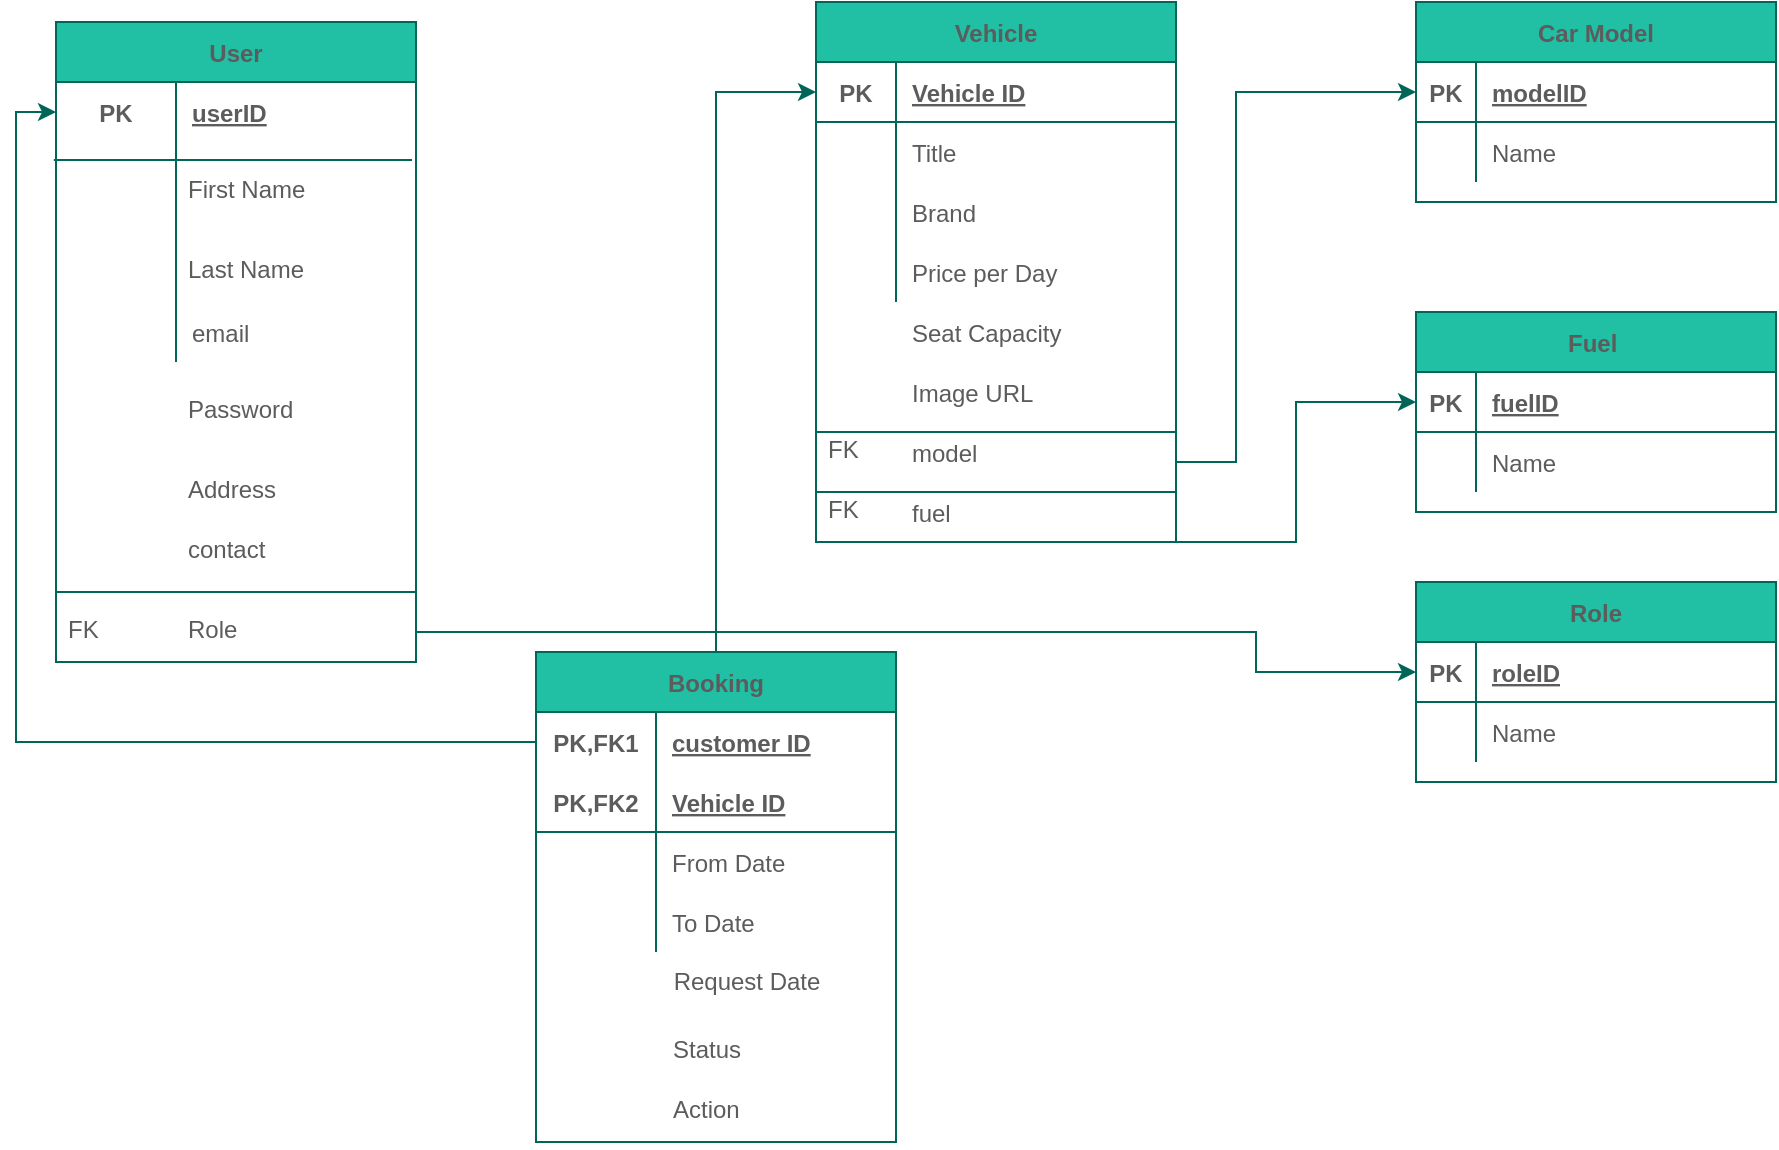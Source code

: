 <mxfile version="15.0.4" type="github" pages="2">
  <diagram name="Page-1" id="a7904f86-f2b4-8e86-fa97-74104820619b">
    <mxGraphModel dx="1157" dy="589" grid="0" gridSize="10" guides="1" tooltips="1" connect="1" arrows="1" fold="1" page="1" pageScale="1" pageWidth="1100" pageHeight="850" math="0" shadow="0">
      <root>
        <mxCell id="0" />
        <mxCell id="1" parent="0" />
        <mxCell id="gxLRlEJXZUWJewwi8tyI-14" value="User" style="shape=table;startSize=30;container=1;collapsible=1;childLayout=tableLayout;fixedRows=1;rowLines=0;fontStyle=1;align=center;resizeLast=1;fillColor=#21C0A5;strokeColor=#006658;fontColor=#5C5C5C;" parent="1" vertex="1">
          <mxGeometry x="120" y="90" width="180" height="320" as="geometry" />
        </mxCell>
        <mxCell id="gxLRlEJXZUWJewwi8tyI-15" value="" style="shape=partialRectangle;collapsible=0;dropTarget=0;pointerEvents=0;fillColor=none;top=0;left=0;bottom=0;right=0;points=[[0,0.5],[1,0.5]];portConstraint=eastwest;strokeColor=#006658;fontColor=#5C5C5C;" parent="gxLRlEJXZUWJewwi8tyI-14" vertex="1">
          <mxGeometry y="30" width="180" height="30" as="geometry" />
        </mxCell>
        <mxCell id="gxLRlEJXZUWJewwi8tyI-16" value="PK" style="shape=partialRectangle;connectable=0;fillColor=none;top=0;left=0;bottom=0;right=0;fontStyle=1;overflow=hidden;strokeColor=#006658;fontColor=#5C5C5C;" parent="gxLRlEJXZUWJewwi8tyI-15" vertex="1">
          <mxGeometry width="60" height="30" as="geometry" />
        </mxCell>
        <mxCell id="gxLRlEJXZUWJewwi8tyI-17" value="userID" style="shape=partialRectangle;connectable=0;fillColor=none;top=0;left=0;bottom=0;right=0;align=left;spacingLeft=6;fontStyle=5;overflow=hidden;strokeColor=#006658;fontColor=#5C5C5C;" parent="gxLRlEJXZUWJewwi8tyI-15" vertex="1">
          <mxGeometry x="60" width="120" height="30" as="geometry" />
        </mxCell>
        <mxCell id="gxLRlEJXZUWJewwi8tyI-21" value="" style="shape=partialRectangle;collapsible=0;dropTarget=0;pointerEvents=0;fillColor=none;top=0;left=0;bottom=0;right=0;points=[[0,0.5],[1,0.5]];portConstraint=eastwest;strokeColor=#006658;fontColor=#5C5C5C;" parent="gxLRlEJXZUWJewwi8tyI-14" vertex="1">
          <mxGeometry y="60" width="180" height="80" as="geometry" />
        </mxCell>
        <mxCell id="gxLRlEJXZUWJewwi8tyI-22" value="" style="shape=partialRectangle;connectable=0;fillColor=none;top=0;left=0;bottom=0;right=0;editable=1;overflow=hidden;strokeColor=#006658;fontColor=#5C5C5C;" parent="gxLRlEJXZUWJewwi8tyI-21" vertex="1">
          <mxGeometry width="60" height="80" as="geometry" />
        </mxCell>
        <mxCell id="gxLRlEJXZUWJewwi8tyI-23" value="" style="shape=partialRectangle;connectable=0;fillColor=none;top=0;left=0;bottom=0;right=0;align=left;spacingLeft=6;overflow=hidden;strokeColor=#006658;fontColor=#5C5C5C;" parent="gxLRlEJXZUWJewwi8tyI-21" vertex="1">
          <mxGeometry x="60" width="120" height="80" as="geometry" />
        </mxCell>
        <mxCell id="gxLRlEJXZUWJewwi8tyI-24" value="" style="shape=partialRectangle;collapsible=0;dropTarget=0;pointerEvents=0;fillColor=none;top=0;left=0;bottom=0;right=0;points=[[0,0.5],[1,0.5]];portConstraint=eastwest;strokeColor=#006658;fontColor=#5C5C5C;" parent="gxLRlEJXZUWJewwi8tyI-14" vertex="1">
          <mxGeometry y="140" width="180" height="30" as="geometry" />
        </mxCell>
        <mxCell id="gxLRlEJXZUWJewwi8tyI-25" value="" style="shape=partialRectangle;connectable=0;fillColor=none;top=0;left=0;bottom=0;right=0;editable=1;overflow=hidden;strokeColor=#006658;fontColor=#5C5C5C;" parent="gxLRlEJXZUWJewwi8tyI-24" vertex="1">
          <mxGeometry width="60" height="30" as="geometry" />
        </mxCell>
        <mxCell id="gxLRlEJXZUWJewwi8tyI-26" value="email" style="shape=partialRectangle;connectable=0;fillColor=none;top=0;left=0;bottom=0;right=0;align=left;spacingLeft=6;overflow=hidden;strokeColor=#006658;fontColor=#5C5C5C;" parent="gxLRlEJXZUWJewwi8tyI-24" vertex="1">
          <mxGeometry x="60" width="120" height="30" as="geometry" />
        </mxCell>
        <mxCell id="fMlrvKk2SeALe7Dz4Azv-8" value="" style="endArrow=none;html=1;exitX=-0.006;exitY=0.113;exitDx=0;exitDy=0;exitPerimeter=0;strokeColor=#006658;fontColor=#5C5C5C;" edge="1" parent="gxLRlEJXZUWJewwi8tyI-14" source="gxLRlEJXZUWJewwi8tyI-21">
          <mxGeometry width="50" height="50" relative="1" as="geometry">
            <mxPoint x="270" y="85" as="sourcePoint" />
            <mxPoint x="178" y="69" as="targetPoint" />
            <Array as="points">
              <mxPoint x="70" y="69" />
            </Array>
          </mxGeometry>
        </mxCell>
        <mxCell id="gxLRlEJXZUWJewwi8tyI-31" value="First Name" style="text;strokeColor=none;fillColor=none;spacingLeft=4;spacingRight=4;overflow=hidden;rotatable=0;points=[[0,0.5],[1,0.5]];portConstraint=eastwest;fontSize=12;align=left;fontColor=#5C5C5C;" parent="1" vertex="1">
          <mxGeometry x="180" y="160" width="120" height="30" as="geometry" />
        </mxCell>
        <mxCell id="gxLRlEJXZUWJewwi8tyI-33" value="Password" style="text;strokeColor=none;fillColor=none;spacingLeft=4;spacingRight=4;overflow=hidden;rotatable=0;points=[[0,0.5],[1,0.5]];portConstraint=eastwest;fontSize=12;align=left;fontColor=#5C5C5C;" parent="1" vertex="1">
          <mxGeometry x="180" y="270" width="110" height="30" as="geometry" />
        </mxCell>
        <mxCell id="fMlrvKk2SeALe7Dz4Azv-33" style="edgeStyle=orthogonalEdgeStyle;rounded=0;orthogonalLoop=1;jettySize=auto;html=1;exitX=1;exitY=1;exitDx=0;exitDy=0;entryX=0;entryY=0.5;entryDx=0;entryDy=0;strokeColor=#006658;fontColor=#5C5C5C;" edge="1" parent="1" source="gxLRlEJXZUWJewwi8tyI-34" target="fMlrvKk2SeALe7Dz4Azv-23">
          <mxGeometry relative="1" as="geometry">
            <Array as="points">
              <mxPoint x="740" y="350" />
              <mxPoint x="740" y="280" />
            </Array>
          </mxGeometry>
        </mxCell>
        <mxCell id="fMlrvKk2SeALe7Dz4Azv-34" style="edgeStyle=orthogonalEdgeStyle;rounded=0;orthogonalLoop=1;jettySize=auto;html=1;entryX=0;entryY=0.5;entryDx=0;entryDy=0;strokeColor=#006658;fontColor=#5C5C5C;" edge="1" parent="1" target="fMlrvKk2SeALe7Dz4Azv-10">
          <mxGeometry relative="1" as="geometry">
            <mxPoint x="680" y="310" as="sourcePoint" />
            <Array as="points">
              <mxPoint x="710" y="310" />
              <mxPoint x="710" y="125" />
            </Array>
          </mxGeometry>
        </mxCell>
        <mxCell id="gxLRlEJXZUWJewwi8tyI-34" value="Vehicle" style="shape=table;startSize=30;container=1;collapsible=1;childLayout=tableLayout;fixedRows=1;rowLines=0;fontStyle=1;align=center;resizeLast=1;fontColor=#5C5C5C;fillColor=#21C0A5;strokeColor=#006658;" parent="1" vertex="1">
          <mxGeometry x="500" y="80" width="180" height="270" as="geometry" />
        </mxCell>
        <mxCell id="gxLRlEJXZUWJewwi8tyI-35" value="" style="shape=partialRectangle;collapsible=0;dropTarget=0;pointerEvents=0;fillColor=none;top=0;left=0;bottom=1;right=0;points=[[0,0.5],[1,0.5]];portConstraint=eastwest;strokeColor=#006658;fontColor=#5C5C5C;" parent="gxLRlEJXZUWJewwi8tyI-34" vertex="1">
          <mxGeometry y="30" width="180" height="30" as="geometry" />
        </mxCell>
        <mxCell id="gxLRlEJXZUWJewwi8tyI-36" value="PK" style="shape=partialRectangle;connectable=0;fillColor=none;top=0;left=0;bottom=0;right=0;fontStyle=1;overflow=hidden;strokeColor=#006658;fontColor=#5C5C5C;" parent="gxLRlEJXZUWJewwi8tyI-35" vertex="1">
          <mxGeometry width="40" height="30" as="geometry" />
        </mxCell>
        <mxCell id="gxLRlEJXZUWJewwi8tyI-37" value="Vehicle ID" style="shape=partialRectangle;connectable=0;fillColor=none;top=0;left=0;bottom=0;right=0;align=left;spacingLeft=6;fontStyle=5;overflow=hidden;strokeColor=#006658;fontColor=#5C5C5C;" parent="gxLRlEJXZUWJewwi8tyI-35" vertex="1">
          <mxGeometry x="40" width="140" height="30" as="geometry" />
        </mxCell>
        <mxCell id="gxLRlEJXZUWJewwi8tyI-38" value="" style="shape=partialRectangle;collapsible=0;dropTarget=0;pointerEvents=0;fillColor=none;top=0;left=0;bottom=0;right=0;points=[[0,0.5],[1,0.5]];portConstraint=eastwest;strokeColor=#006658;fontColor=#5C5C5C;" parent="gxLRlEJXZUWJewwi8tyI-34" vertex="1">
          <mxGeometry y="60" width="180" height="30" as="geometry" />
        </mxCell>
        <mxCell id="gxLRlEJXZUWJewwi8tyI-39" value="" style="shape=partialRectangle;connectable=0;fillColor=none;top=0;left=0;bottom=0;right=0;editable=1;overflow=hidden;strokeColor=#006658;fontColor=#5C5C5C;" parent="gxLRlEJXZUWJewwi8tyI-38" vertex="1">
          <mxGeometry width="40" height="30" as="geometry" />
        </mxCell>
        <mxCell id="gxLRlEJXZUWJewwi8tyI-40" value="Title" style="shape=partialRectangle;connectable=0;fillColor=none;top=0;left=0;bottom=0;right=0;align=left;spacingLeft=6;overflow=hidden;strokeColor=#006658;fontColor=#5C5C5C;" parent="gxLRlEJXZUWJewwi8tyI-38" vertex="1">
          <mxGeometry x="40" width="140" height="30" as="geometry" />
        </mxCell>
        <mxCell id="gxLRlEJXZUWJewwi8tyI-41" value="" style="shape=partialRectangle;collapsible=0;dropTarget=0;pointerEvents=0;fillColor=none;top=0;left=0;bottom=0;right=0;points=[[0,0.5],[1,0.5]];portConstraint=eastwest;strokeColor=#006658;fontColor=#5C5C5C;" parent="gxLRlEJXZUWJewwi8tyI-34" vertex="1">
          <mxGeometry y="90" width="180" height="30" as="geometry" />
        </mxCell>
        <mxCell id="gxLRlEJXZUWJewwi8tyI-42" value="" style="shape=partialRectangle;connectable=0;fillColor=none;top=0;left=0;bottom=0;right=0;editable=1;overflow=hidden;strokeColor=#006658;fontColor=#5C5C5C;" parent="gxLRlEJXZUWJewwi8tyI-41" vertex="1">
          <mxGeometry width="40" height="30" as="geometry" />
        </mxCell>
        <mxCell id="gxLRlEJXZUWJewwi8tyI-43" value="Brand" style="shape=partialRectangle;connectable=0;fillColor=none;top=0;left=0;bottom=0;right=0;align=left;spacingLeft=6;overflow=hidden;strokeColor=#006658;fontColor=#5C5C5C;" parent="gxLRlEJXZUWJewwi8tyI-41" vertex="1">
          <mxGeometry x="40" width="140" height="30" as="geometry" />
        </mxCell>
        <mxCell id="gxLRlEJXZUWJewwi8tyI-44" value="" style="shape=partialRectangle;collapsible=0;dropTarget=0;pointerEvents=0;fillColor=none;top=0;left=0;bottom=0;right=0;points=[[0,0.5],[1,0.5]];portConstraint=eastwest;strokeColor=#006658;fontColor=#5C5C5C;" parent="gxLRlEJXZUWJewwi8tyI-34" vertex="1">
          <mxGeometry y="120" width="180" height="30" as="geometry" />
        </mxCell>
        <mxCell id="gxLRlEJXZUWJewwi8tyI-45" value="" style="shape=partialRectangle;connectable=0;fillColor=none;top=0;left=0;bottom=0;right=0;editable=1;overflow=hidden;strokeColor=#006658;fontColor=#5C5C5C;" parent="gxLRlEJXZUWJewwi8tyI-44" vertex="1">
          <mxGeometry width="40" height="30" as="geometry" />
        </mxCell>
        <mxCell id="gxLRlEJXZUWJewwi8tyI-46" value="Price per Day" style="shape=partialRectangle;connectable=0;fillColor=none;top=0;left=0;bottom=0;right=0;align=left;spacingLeft=6;overflow=hidden;strokeColor=#006658;fontColor=#5C5C5C;" parent="gxLRlEJXZUWJewwi8tyI-44" vertex="1">
          <mxGeometry x="40" width="140" height="30" as="geometry" />
        </mxCell>
        <mxCell id="gxLRlEJXZUWJewwi8tyI-47" value="Seat Capacity" style="shape=partialRectangle;connectable=0;fillColor=none;top=0;left=0;bottom=0;right=0;align=left;spacingLeft=6;overflow=hidden;strokeColor=#006658;fontColor=#5C5C5C;" parent="1" vertex="1">
          <mxGeometry x="540" y="230" width="130" height="30" as="geometry" />
        </mxCell>
        <mxCell id="gxLRlEJXZUWJewwi8tyI-48" value="Image URL" style="shape=partialRectangle;connectable=0;fillColor=none;top=0;left=0;bottom=0;right=0;align=left;spacingLeft=6;overflow=hidden;strokeColor=#006658;fontColor=#5C5C5C;" parent="1" vertex="1">
          <mxGeometry x="540" y="260" width="130" height="30" as="geometry" />
        </mxCell>
        <mxCell id="gxLRlEJXZUWJewwi8tyI-49" value="model" style="shape=partialRectangle;connectable=0;fillColor=none;top=0;left=0;bottom=0;right=0;align=left;spacingLeft=6;overflow=hidden;strokeColor=#006658;fontColor=#5C5C5C;" parent="1" vertex="1">
          <mxGeometry x="540" y="290" width="130" height="30" as="geometry" />
        </mxCell>
        <mxCell id="gxLRlEJXZUWJewwi8tyI-50" value="fuel" style="shape=partialRectangle;connectable=0;fillColor=none;top=0;left=0;bottom=0;right=0;align=left;spacingLeft=6;overflow=hidden;strokeColor=#006658;fontColor=#5C5C5C;" parent="1" vertex="1">
          <mxGeometry x="540" y="320" width="130" height="30" as="geometry" />
        </mxCell>
        <mxCell id="gxLRlEJXZUWJewwi8tyI-94" style="edgeStyle=orthogonalEdgeStyle;rounded=0;orthogonalLoop=1;jettySize=auto;html=1;entryX=0;entryY=0.5;entryDx=0;entryDy=0;fontColor=#5C5C5C;strokeColor=#006658;" parent="1" source="gxLRlEJXZUWJewwi8tyI-64" target="gxLRlEJXZUWJewwi8tyI-35" edge="1">
          <mxGeometry relative="1" as="geometry" />
        </mxCell>
        <mxCell id="gxLRlEJXZUWJewwi8tyI-64" value="Booking" style="shape=table;startSize=30;container=1;collapsible=1;childLayout=tableLayout;fixedRows=1;rowLines=0;fontStyle=1;align=center;resizeLast=1;fontColor=#5C5C5C;fillColor=#21C0A5;strokeColor=#006658;" parent="1" vertex="1">
          <mxGeometry x="360" y="405" width="180" height="245" as="geometry" />
        </mxCell>
        <mxCell id="gxLRlEJXZUWJewwi8tyI-65" value="" style="shape=partialRectangle;collapsible=0;dropTarget=0;pointerEvents=0;fillColor=none;top=0;left=0;bottom=0;right=0;points=[[0,0.5],[1,0.5]];portConstraint=eastwest;strokeColor=#006658;fontColor=#5C5C5C;" parent="gxLRlEJXZUWJewwi8tyI-64" vertex="1">
          <mxGeometry y="30" width="180" height="30" as="geometry" />
        </mxCell>
        <mxCell id="gxLRlEJXZUWJewwi8tyI-66" value="PK,FK1" style="shape=partialRectangle;connectable=0;fillColor=none;top=0;left=0;bottom=0;right=0;fontStyle=1;overflow=hidden;strokeColor=#006658;fontColor=#5C5C5C;" parent="gxLRlEJXZUWJewwi8tyI-65" vertex="1">
          <mxGeometry width="60" height="30" as="geometry" />
        </mxCell>
        <mxCell id="gxLRlEJXZUWJewwi8tyI-67" value="customer ID" style="shape=partialRectangle;connectable=0;fillColor=none;top=0;left=0;bottom=0;right=0;align=left;spacingLeft=6;fontStyle=5;overflow=hidden;strokeColor=#006658;fontColor=#5C5C5C;" parent="gxLRlEJXZUWJewwi8tyI-65" vertex="1">
          <mxGeometry x="60" width="120" height="30" as="geometry" />
        </mxCell>
        <mxCell id="gxLRlEJXZUWJewwi8tyI-68" value="" style="shape=partialRectangle;collapsible=0;dropTarget=0;pointerEvents=0;fillColor=none;top=0;left=0;bottom=1;right=0;points=[[0,0.5],[1,0.5]];portConstraint=eastwest;strokeColor=#006658;fontColor=#5C5C5C;" parent="gxLRlEJXZUWJewwi8tyI-64" vertex="1">
          <mxGeometry y="60" width="180" height="30" as="geometry" />
        </mxCell>
        <mxCell id="gxLRlEJXZUWJewwi8tyI-69" value="PK,FK2" style="shape=partialRectangle;connectable=0;fillColor=none;top=0;left=0;bottom=0;right=0;fontStyle=1;overflow=hidden;strokeColor=#006658;fontColor=#5C5C5C;" parent="gxLRlEJXZUWJewwi8tyI-68" vertex="1">
          <mxGeometry width="60" height="30" as="geometry" />
        </mxCell>
        <mxCell id="gxLRlEJXZUWJewwi8tyI-70" value="Vehicle ID" style="shape=partialRectangle;connectable=0;fillColor=none;top=0;left=0;bottom=0;right=0;align=left;spacingLeft=6;fontStyle=5;overflow=hidden;strokeColor=#006658;fontColor=#5C5C5C;" parent="gxLRlEJXZUWJewwi8tyI-68" vertex="1">
          <mxGeometry x="60" width="120" height="30" as="geometry" />
        </mxCell>
        <mxCell id="gxLRlEJXZUWJewwi8tyI-71" value="" style="shape=partialRectangle;collapsible=0;dropTarget=0;pointerEvents=0;fillColor=none;top=0;left=0;bottom=0;right=0;points=[[0,0.5],[1,0.5]];portConstraint=eastwest;strokeColor=#006658;fontColor=#5C5C5C;" parent="gxLRlEJXZUWJewwi8tyI-64" vertex="1">
          <mxGeometry y="90" width="180" height="30" as="geometry" />
        </mxCell>
        <mxCell id="gxLRlEJXZUWJewwi8tyI-72" value="" style="shape=partialRectangle;connectable=0;fillColor=none;top=0;left=0;bottom=0;right=0;editable=1;overflow=hidden;strokeColor=#006658;fontColor=#5C5C5C;" parent="gxLRlEJXZUWJewwi8tyI-71" vertex="1">
          <mxGeometry width="60" height="30" as="geometry" />
        </mxCell>
        <mxCell id="gxLRlEJXZUWJewwi8tyI-73" value="From Date" style="shape=partialRectangle;connectable=0;fillColor=none;top=0;left=0;bottom=0;right=0;align=left;spacingLeft=6;overflow=hidden;strokeColor=#006658;fontColor=#5C5C5C;" parent="gxLRlEJXZUWJewwi8tyI-71" vertex="1">
          <mxGeometry x="60" width="120" height="30" as="geometry" />
        </mxCell>
        <mxCell id="gxLRlEJXZUWJewwi8tyI-74" value="" style="shape=partialRectangle;collapsible=0;dropTarget=0;pointerEvents=0;fillColor=none;top=0;left=0;bottom=0;right=0;points=[[0,0.5],[1,0.5]];portConstraint=eastwest;strokeColor=#006658;fontColor=#5C5C5C;" parent="gxLRlEJXZUWJewwi8tyI-64" vertex="1">
          <mxGeometry y="120" width="180" height="30" as="geometry" />
        </mxCell>
        <mxCell id="gxLRlEJXZUWJewwi8tyI-75" value="" style="shape=partialRectangle;connectable=0;fillColor=none;top=0;left=0;bottom=0;right=0;editable=1;overflow=hidden;strokeColor=#006658;fontColor=#5C5C5C;" parent="gxLRlEJXZUWJewwi8tyI-74" vertex="1">
          <mxGeometry width="60" height="30" as="geometry" />
        </mxCell>
        <mxCell id="gxLRlEJXZUWJewwi8tyI-76" value="To Date" style="shape=partialRectangle;connectable=0;fillColor=none;top=0;left=0;bottom=0;right=0;align=left;spacingLeft=6;overflow=hidden;strokeColor=#006658;fontColor=#5C5C5C;" parent="gxLRlEJXZUWJewwi8tyI-74" vertex="1">
          <mxGeometry x="60" width="120" height="30" as="geometry" />
        </mxCell>
        <mxCell id="gxLRlEJXZUWJewwi8tyI-95" style="edgeStyle=orthogonalEdgeStyle;rounded=0;orthogonalLoop=1;jettySize=auto;html=1;entryX=0;entryY=0.5;entryDx=0;entryDy=0;fontColor=#5C5C5C;strokeColor=#006658;" parent="1" source="gxLRlEJXZUWJewwi8tyI-65" target="gxLRlEJXZUWJewwi8tyI-15" edge="1">
          <mxGeometry relative="1" as="geometry" />
        </mxCell>
        <mxCell id="gxLRlEJXZUWJewwi8tyI-96" value="Request Date" style="text;html=1;resizable=0;autosize=1;align=center;verticalAlign=middle;points=[];fillColor=none;strokeColor=none;rounded=0;fontColor=#5C5C5C;" parent="1" vertex="1">
          <mxGeometry x="420" y="560" width="90" height="20" as="geometry" />
        </mxCell>
        <mxCell id="gxLRlEJXZUWJewwi8tyI-97" value="Status" style="text;strokeColor=none;fillColor=none;spacingLeft=4;spacingRight=4;overflow=hidden;rotatable=0;points=[[0,0.5],[1,0.5]];portConstraint=eastwest;fontSize=12;fontColor=#5C5C5C;align=left;" parent="1" vertex="1">
          <mxGeometry x="422.5" y="590" width="110" height="30" as="geometry" />
        </mxCell>
        <mxCell id="gxLRlEJXZUWJewwi8tyI-98" value="Action" style="text;strokeColor=none;fillColor=none;spacingLeft=4;spacingRight=4;overflow=hidden;rotatable=0;points=[[0,0.5],[1,0.5]];portConstraint=eastwest;fontSize=12;fontColor=#5C5C5C;align=left;" parent="1" vertex="1">
          <mxGeometry x="422.5" y="620" width="105" height="30" as="geometry" />
        </mxCell>
        <mxCell id="gxLRlEJXZUWJewwi8tyI-103" value="Role" style="shape=table;startSize=30;container=1;collapsible=1;childLayout=tableLayout;fixedRows=1;rowLines=0;fontStyle=1;align=center;resizeLast=1;fontColor=#5C5C5C;fillColor=#21C0A5;strokeColor=#006658;" parent="1" vertex="1">
          <mxGeometry x="800" y="370" width="180" height="100" as="geometry" />
        </mxCell>
        <mxCell id="gxLRlEJXZUWJewwi8tyI-104" value="" style="shape=partialRectangle;collapsible=0;dropTarget=0;pointerEvents=0;fillColor=none;top=0;left=0;bottom=1;right=0;points=[[0,0.5],[1,0.5]];portConstraint=eastwest;strokeColor=#006658;fontColor=#5C5C5C;" parent="gxLRlEJXZUWJewwi8tyI-103" vertex="1">
          <mxGeometry y="30" width="180" height="30" as="geometry" />
        </mxCell>
        <mxCell id="gxLRlEJXZUWJewwi8tyI-105" value="PK" style="shape=partialRectangle;connectable=0;fillColor=none;top=0;left=0;bottom=0;right=0;fontStyle=1;overflow=hidden;strokeColor=#006658;fontColor=#5C5C5C;" parent="gxLRlEJXZUWJewwi8tyI-104" vertex="1">
          <mxGeometry width="30" height="30" as="geometry" />
        </mxCell>
        <mxCell id="gxLRlEJXZUWJewwi8tyI-106" value="roleID" style="shape=partialRectangle;connectable=0;fillColor=none;top=0;left=0;bottom=0;right=0;align=left;spacingLeft=6;fontStyle=5;overflow=hidden;strokeColor=#006658;fontColor=#5C5C5C;" parent="gxLRlEJXZUWJewwi8tyI-104" vertex="1">
          <mxGeometry x="30" width="150" height="30" as="geometry" />
        </mxCell>
        <mxCell id="gxLRlEJXZUWJewwi8tyI-107" value="" style="shape=partialRectangle;collapsible=0;dropTarget=0;pointerEvents=0;fillColor=none;top=0;left=0;bottom=0;right=0;points=[[0,0.5],[1,0.5]];portConstraint=eastwest;strokeColor=#006658;fontColor=#5C5C5C;" parent="gxLRlEJXZUWJewwi8tyI-103" vertex="1">
          <mxGeometry y="60" width="180" height="30" as="geometry" />
        </mxCell>
        <mxCell id="gxLRlEJXZUWJewwi8tyI-108" value="" style="shape=partialRectangle;connectable=0;fillColor=none;top=0;left=0;bottom=0;right=0;editable=1;overflow=hidden;strokeColor=#006658;fontColor=#5C5C5C;" parent="gxLRlEJXZUWJewwi8tyI-107" vertex="1">
          <mxGeometry width="30" height="30" as="geometry" />
        </mxCell>
        <mxCell id="gxLRlEJXZUWJewwi8tyI-109" value="Name" style="shape=partialRectangle;connectable=0;fillColor=none;top=0;left=0;bottom=0;right=0;align=left;spacingLeft=6;overflow=hidden;strokeColor=#006658;fontColor=#5C5C5C;" parent="gxLRlEJXZUWJewwi8tyI-107" vertex="1">
          <mxGeometry x="30" width="150" height="30" as="geometry" />
        </mxCell>
        <mxCell id="fMlrvKk2SeALe7Dz4Azv-1" value="Last Name" style="text;strokeColor=none;fillColor=none;spacingLeft=4;spacingRight=4;overflow=hidden;rotatable=0;points=[[0,0.5],[1,0.5]];portConstraint=eastwest;fontSize=12;align=left;fontColor=#5C5C5C;" vertex="1" parent="1">
          <mxGeometry x="180" y="200" width="120" height="30" as="geometry" />
        </mxCell>
        <mxCell id="fMlrvKk2SeALe7Dz4Azv-2" value="Address" style="text;strokeColor=none;fillColor=none;spacingLeft=4;spacingRight=4;overflow=hidden;rotatable=0;points=[[0,0.5],[1,0.5]];portConstraint=eastwest;fontSize=12;align=left;fontColor=#5C5C5C;" vertex="1" parent="1">
          <mxGeometry x="180" y="310" width="110" height="30" as="geometry" />
        </mxCell>
        <mxCell id="fMlrvKk2SeALe7Dz4Azv-3" value="contact" style="text;strokeColor=none;fillColor=none;spacingLeft=4;spacingRight=4;overflow=hidden;rotatable=0;points=[[0,0.5],[1,0.5]];portConstraint=eastwest;fontSize=12;align=left;fontColor=#5C5C5C;" vertex="1" parent="1">
          <mxGeometry x="180" y="340" width="110" height="30" as="geometry" />
        </mxCell>
        <mxCell id="fMlrvKk2SeALe7Dz4Azv-7" style="edgeStyle=orthogonalEdgeStyle;rounded=0;orthogonalLoop=1;jettySize=auto;html=1;entryX=0;entryY=0.5;entryDx=0;entryDy=0;strokeColor=#006658;fontColor=#5C5C5C;" edge="1" parent="1" target="gxLRlEJXZUWJewwi8tyI-104">
          <mxGeometry relative="1" as="geometry">
            <mxPoint x="300" y="395" as="sourcePoint" />
            <Array as="points">
              <mxPoint x="720" y="395" />
              <mxPoint x="720" y="415" />
            </Array>
          </mxGeometry>
        </mxCell>
        <mxCell id="fMlrvKk2SeALe7Dz4Azv-4" value="Role" style="text;strokeColor=none;fillColor=none;spacingLeft=4;spacingRight=4;overflow=hidden;rotatable=0;points=[[0,0.5],[1,0.5]];portConstraint=eastwest;fontSize=12;align=left;fontColor=#5C5C5C;" vertex="1" parent="1">
          <mxGeometry x="180" y="380" width="110" height="30" as="geometry" />
        </mxCell>
        <mxCell id="fMlrvKk2SeALe7Dz4Azv-5" value="FK" style="text;strokeColor=none;fillColor=none;spacingLeft=4;spacingRight=4;overflow=hidden;rotatable=0;points=[[0,0.5],[1,0.5]];portConstraint=eastwest;fontSize=12;align=left;fontColor=#5C5C5C;" vertex="1" parent="1">
          <mxGeometry x="120" y="380" width="60" height="30" as="geometry" />
        </mxCell>
        <mxCell id="fMlrvKk2SeALe7Dz4Azv-9" value="Car Model" style="shape=table;startSize=30;container=1;collapsible=1;childLayout=tableLayout;fixedRows=1;rowLines=0;fontStyle=1;align=center;resizeLast=1;fillColor=#21C0A5;strokeColor=#006658;fontColor=#5C5C5C;" vertex="1" parent="1">
          <mxGeometry x="800" y="80" width="180" height="100" as="geometry" />
        </mxCell>
        <mxCell id="fMlrvKk2SeALe7Dz4Azv-10" value="" style="shape=partialRectangle;collapsible=0;dropTarget=0;pointerEvents=0;fillColor=none;top=0;left=0;bottom=1;right=0;points=[[0,0.5],[1,0.5]];portConstraint=eastwest;strokeColor=#006658;fontColor=#5C5C5C;" vertex="1" parent="fMlrvKk2SeALe7Dz4Azv-9">
          <mxGeometry y="30" width="180" height="30" as="geometry" />
        </mxCell>
        <mxCell id="fMlrvKk2SeALe7Dz4Azv-11" value="PK" style="shape=partialRectangle;connectable=0;fillColor=none;top=0;left=0;bottom=0;right=0;fontStyle=1;overflow=hidden;strokeColor=#006658;fontColor=#5C5C5C;" vertex="1" parent="fMlrvKk2SeALe7Dz4Azv-10">
          <mxGeometry width="30" height="30" as="geometry" />
        </mxCell>
        <mxCell id="fMlrvKk2SeALe7Dz4Azv-12" value="modelID" style="shape=partialRectangle;connectable=0;fillColor=none;top=0;left=0;bottom=0;right=0;align=left;spacingLeft=6;fontStyle=5;overflow=hidden;strokeColor=#006658;fontColor=#5C5C5C;" vertex="1" parent="fMlrvKk2SeALe7Dz4Azv-10">
          <mxGeometry x="30" width="150" height="30" as="geometry" />
        </mxCell>
        <mxCell id="fMlrvKk2SeALe7Dz4Azv-13" value="" style="shape=partialRectangle;collapsible=0;dropTarget=0;pointerEvents=0;fillColor=none;top=0;left=0;bottom=0;right=0;points=[[0,0.5],[1,0.5]];portConstraint=eastwest;strokeColor=#006658;fontColor=#5C5C5C;" vertex="1" parent="fMlrvKk2SeALe7Dz4Azv-9">
          <mxGeometry y="60" width="180" height="30" as="geometry" />
        </mxCell>
        <mxCell id="fMlrvKk2SeALe7Dz4Azv-14" value="" style="shape=partialRectangle;connectable=0;fillColor=none;top=0;left=0;bottom=0;right=0;editable=1;overflow=hidden;strokeColor=#006658;fontColor=#5C5C5C;" vertex="1" parent="fMlrvKk2SeALe7Dz4Azv-13">
          <mxGeometry width="30" height="30" as="geometry" />
        </mxCell>
        <mxCell id="fMlrvKk2SeALe7Dz4Azv-15" value="Name" style="shape=partialRectangle;connectable=0;fillColor=none;top=0;left=0;bottom=0;right=0;align=left;spacingLeft=6;overflow=hidden;strokeColor=#006658;fontColor=#5C5C5C;" vertex="1" parent="fMlrvKk2SeALe7Dz4Azv-13">
          <mxGeometry x="30" width="150" height="30" as="geometry" />
        </mxCell>
        <mxCell id="fMlrvKk2SeALe7Dz4Azv-22" value="Fuel " style="shape=table;startSize=30;container=1;collapsible=1;childLayout=tableLayout;fixedRows=1;rowLines=0;fontStyle=1;align=center;resizeLast=1;fillColor=#21C0A5;strokeColor=#006658;fontColor=#5C5C5C;" vertex="1" parent="1">
          <mxGeometry x="800" y="235" width="180" height="100" as="geometry" />
        </mxCell>
        <mxCell id="fMlrvKk2SeALe7Dz4Azv-23" value="" style="shape=partialRectangle;collapsible=0;dropTarget=0;pointerEvents=0;fillColor=none;top=0;left=0;bottom=1;right=0;points=[[0,0.5],[1,0.5]];portConstraint=eastwest;strokeColor=#006658;fontColor=#5C5C5C;" vertex="1" parent="fMlrvKk2SeALe7Dz4Azv-22">
          <mxGeometry y="30" width="180" height="30" as="geometry" />
        </mxCell>
        <mxCell id="fMlrvKk2SeALe7Dz4Azv-24" value="PK" style="shape=partialRectangle;connectable=0;fillColor=none;top=0;left=0;bottom=0;right=0;fontStyle=1;overflow=hidden;strokeColor=#006658;fontColor=#5C5C5C;" vertex="1" parent="fMlrvKk2SeALe7Dz4Azv-23">
          <mxGeometry width="30" height="30" as="geometry" />
        </mxCell>
        <mxCell id="fMlrvKk2SeALe7Dz4Azv-25" value="fuelID" style="shape=partialRectangle;connectable=0;fillColor=none;top=0;left=0;bottom=0;right=0;align=left;spacingLeft=6;fontStyle=5;overflow=hidden;strokeColor=#006658;fontColor=#5C5C5C;" vertex="1" parent="fMlrvKk2SeALe7Dz4Azv-23">
          <mxGeometry x="30" width="150" height="30" as="geometry" />
        </mxCell>
        <mxCell id="fMlrvKk2SeALe7Dz4Azv-26" value="" style="shape=partialRectangle;collapsible=0;dropTarget=0;pointerEvents=0;fillColor=none;top=0;left=0;bottom=0;right=0;points=[[0,0.5],[1,0.5]];portConstraint=eastwest;strokeColor=#006658;fontColor=#5C5C5C;" vertex="1" parent="fMlrvKk2SeALe7Dz4Azv-22">
          <mxGeometry y="60" width="180" height="30" as="geometry" />
        </mxCell>
        <mxCell id="fMlrvKk2SeALe7Dz4Azv-27" value="" style="shape=partialRectangle;connectable=0;fillColor=none;top=0;left=0;bottom=0;right=0;editable=1;overflow=hidden;strokeColor=#006658;fontColor=#5C5C5C;" vertex="1" parent="fMlrvKk2SeALe7Dz4Azv-26">
          <mxGeometry width="30" height="30" as="geometry" />
        </mxCell>
        <mxCell id="fMlrvKk2SeALe7Dz4Azv-28" value="Name" style="shape=partialRectangle;connectable=0;fillColor=none;top=0;left=0;bottom=0;right=0;align=left;spacingLeft=6;overflow=hidden;strokeColor=#006658;fontColor=#5C5C5C;" vertex="1" parent="fMlrvKk2SeALe7Dz4Azv-26">
          <mxGeometry x="30" width="150" height="30" as="geometry" />
        </mxCell>
        <mxCell id="fMlrvKk2SeALe7Dz4Azv-29" value="" style="line;strokeWidth=1;rotatable=0;dashed=0;labelPosition=right;align=left;verticalAlign=middle;spacingTop=0;spacingLeft=6;points=[];portConstraint=eastwest;fillColor=#21C0A5;strokeColor=#006658;fontColor=#5C5C5C;" vertex="1" parent="1">
          <mxGeometry x="500" y="290" width="180" height="10" as="geometry" />
        </mxCell>
        <mxCell id="fMlrvKk2SeALe7Dz4Azv-30" value="" style="line;strokeWidth=1;rotatable=0;dashed=0;labelPosition=right;align=left;verticalAlign=middle;spacingTop=0;spacingLeft=6;points=[];portConstraint=eastwest;fillColor=#21C0A5;strokeColor=#006658;fontColor=#5C5C5C;" vertex="1" parent="1">
          <mxGeometry x="500" y="320" width="180" height="10" as="geometry" />
        </mxCell>
        <mxCell id="fMlrvKk2SeALe7Dz4Azv-31" value="FK" style="text;strokeColor=none;fillColor=none;spacingLeft=4;spacingRight=4;overflow=hidden;rotatable=0;points=[[0,0.5],[1,0.5]];portConstraint=eastwest;fontSize=12;fontColor=#5C5C5C;" vertex="1" parent="1">
          <mxGeometry x="500" y="290" width="40" height="30" as="geometry" />
        </mxCell>
        <mxCell id="fMlrvKk2SeALe7Dz4Azv-32" value="FK" style="text;strokeColor=none;fillColor=none;spacingLeft=4;spacingRight=4;overflow=hidden;rotatable=0;points=[[0,0.5],[1,0.5]];portConstraint=eastwest;fontSize=12;fontColor=#5C5C5C;" vertex="1" parent="1">
          <mxGeometry x="500" y="320" width="40" height="30" as="geometry" />
        </mxCell>
        <mxCell id="O2sRhp-VeQAs8KDrylux-1" value="" style="line;strokeWidth=1;rotatable=0;dashed=0;labelPosition=right;align=left;verticalAlign=middle;spacingTop=0;spacingLeft=6;points=[];portConstraint=eastwest;fillColor=#21C0A5;strokeColor=#006658;fontColor=#5C5C5C;" vertex="1" parent="1">
          <mxGeometry x="120" y="370" width="180" height="10" as="geometry" />
        </mxCell>
      </root>
    </mxGraphModel>
  </diagram>
  <diagram id="_ROOTTBkddCvBwOMICmg" name="Page-2">
    <mxGraphModel dx="868" dy="442" grid="1" gridSize="10" guides="1" tooltips="1" connect="1" arrows="1" fold="1" page="1" pageScale="1" pageWidth="1100" pageHeight="850" math="0" shadow="0">
      <root>
        <mxCell id="PjiXwuhVFhS_ZA2de5hf-0" />
        <mxCell id="PjiXwuhVFhS_ZA2de5hf-1" parent="PjiXwuhVFhS_ZA2de5hf-0" />
        <mxCell id="PjiXwuhVFhS_ZA2de5hf-9" value="" style="rounded=1;whiteSpace=wrap;html=1;" parent="PjiXwuhVFhS_ZA2de5hf-1" vertex="1">
          <mxGeometry x="390" y="20" width="160" height="190" as="geometry" />
        </mxCell>
        <mxCell id="PjiXwuhVFhS_ZA2de5hf-2" value="car Rental" style="rounded=1;whiteSpace=wrap;html=1;" parent="PjiXwuhVFhS_ZA2de5hf-1" vertex="1">
          <mxGeometry x="10" y="50" width="120" height="60" as="geometry" />
        </mxCell>
        <mxCell id="PjiXwuhVFhS_ZA2de5hf-4" value="Iteration 1" style="rounded=0;whiteSpace=wrap;html=1;" parent="PjiXwuhVFhS_ZA2de5hf-1" vertex="1">
          <mxGeometry x="200" y="80" width="120" height="30" as="geometry" />
        </mxCell>
        <mxCell id="PjiXwuhVFhS_ZA2de5hf-6" value="Iteration 2" style="rounded=0;whiteSpace=wrap;html=1;" parent="PjiXwuhVFhS_ZA2de5hf-1" vertex="1">
          <mxGeometry x="200" y="210" width="120" height="30" as="geometry" />
        </mxCell>
        <mxCell id="PjiXwuhVFhS_ZA2de5hf-7" value="Iteration 3" style="rounded=0;whiteSpace=wrap;html=1;gradientColor=#ffffff;" parent="PjiXwuhVFhS_ZA2de5hf-1" vertex="1">
          <mxGeometry x="210" y="410" width="120" height="30" as="geometry" />
        </mxCell>
        <mxCell id="PjiXwuhVFhS_ZA2de5hf-10" value="" style="rounded=1;whiteSpace=wrap;html=1;" parent="PjiXwuhVFhS_ZA2de5hf-1" vertex="1">
          <mxGeometry x="600" y="20" width="200" height="430" as="geometry" />
        </mxCell>
        <mxCell id="PjiXwuhVFhS_ZA2de5hf-11" value="" style="endArrow=classic;html=1;exitX=1;exitY=0.883;exitDx=0;exitDy=0;exitPerimeter=0;entryX=0;entryY=0.75;entryDx=0;entryDy=0;" parent="PjiXwuhVFhS_ZA2de5hf-1" source="PjiXwuhVFhS_ZA2de5hf-2" target="PjiXwuhVFhS_ZA2de5hf-4" edge="1">
          <mxGeometry width="50" height="50" relative="1" as="geometry">
            <mxPoint x="400" y="230" as="sourcePoint" />
            <mxPoint x="450" y="180" as="targetPoint" />
          </mxGeometry>
        </mxCell>
        <mxCell id="PjiXwuhVFhS_ZA2de5hf-12" value="" style="endArrow=classic;html=1;exitX=0.917;exitY=1;exitDx=0;exitDy=0;exitPerimeter=0;entryX=0.2;entryY=-0.133;entryDx=0;entryDy=0;entryPerimeter=0;" parent="PjiXwuhVFhS_ZA2de5hf-1" source="PjiXwuhVFhS_ZA2de5hf-2" target="PjiXwuhVFhS_ZA2de5hf-6" edge="1">
          <mxGeometry width="50" height="50" relative="1" as="geometry">
            <mxPoint x="400" y="230" as="sourcePoint" />
            <mxPoint x="450" y="180" as="targetPoint" />
          </mxGeometry>
        </mxCell>
        <mxCell id="PjiXwuhVFhS_ZA2de5hf-13" value="" style="endArrow=classic;html=1;entryX=0;entryY=0.75;entryDx=0;entryDy=0;" parent="PjiXwuhVFhS_ZA2de5hf-1" source="PjiXwuhVFhS_ZA2de5hf-2" target="PjiXwuhVFhS_ZA2de5hf-7" edge="1">
          <mxGeometry width="50" height="50" relative="1" as="geometry">
            <mxPoint x="400" y="230" as="sourcePoint" />
            <mxPoint x="450" y="180" as="targetPoint" />
          </mxGeometry>
        </mxCell>
        <mxCell id="PjiXwuhVFhS_ZA2de5hf-14" value="sprint 1" style="rounded=0;whiteSpace=wrap;html=1;" parent="PjiXwuhVFhS_ZA2de5hf-1" vertex="1">
          <mxGeometry x="410" y="60" width="120" height="20" as="geometry" />
        </mxCell>
        <mxCell id="PjiXwuhVFhS_ZA2de5hf-15" value="sprint 2" style="rounded=0;whiteSpace=wrap;html=1;" parent="PjiXwuhVFhS_ZA2de5hf-1" vertex="1">
          <mxGeometry x="410" y="105" width="120" height="20" as="geometry" />
        </mxCell>
        <mxCell id="PjiXwuhVFhS_ZA2de5hf-16" value="sprint 3" style="rounded=0;whiteSpace=wrap;html=1;" parent="PjiXwuhVFhS_ZA2de5hf-1" vertex="1">
          <mxGeometry x="640" y="150" width="120" height="20" as="geometry" />
        </mxCell>
        <mxCell id="PjiXwuhVFhS_ZA2de5hf-17" value="sprint 4" style="rounded=0;whiteSpace=wrap;html=1;" parent="PjiXwuhVFhS_ZA2de5hf-1" vertex="1">
          <mxGeometry x="640" y="180" width="120" height="20" as="geometry" />
        </mxCell>
        <mxCell id="PjiXwuhVFhS_ZA2de5hf-19" value="&lt;p style=&quot;line-height: 170%&quot;&gt;UI Design team&lt;/p&gt;" style="text;html=1;strokeColor=none;fillColor=none;align=center;verticalAlign=middle;whiteSpace=wrap;rounded=0;" parent="PjiXwuhVFhS_ZA2de5hf-1" vertex="1">
          <mxGeometry x="410" y="30" width="100" height="20" as="geometry" />
        </mxCell>
        <mxCell id="PjiXwuhVFhS_ZA2de5hf-20" value="&lt;p style=&quot;line-height: 170%&quot;&gt;Front-end Developer&lt;/p&gt;" style="text;html=1;strokeColor=none;fillColor=none;align=center;verticalAlign=middle;whiteSpace=wrap;rounded=0;" parent="PjiXwuhVFhS_ZA2de5hf-1" vertex="1">
          <mxGeometry x="640" y="30" width="120" height="20" as="geometry" />
        </mxCell>
        <mxCell id="PjiXwuhVFhS_ZA2de5hf-22" value="UI prototype" style="rounded=1;whiteSpace=wrap;html=1;" parent="PjiXwuhVFhS_ZA2de5hf-1" vertex="1">
          <mxGeometry x="900" y="70" width="120" height="30" as="geometry" />
        </mxCell>
        <mxCell id="PjiXwuhVFhS_ZA2de5hf-23" value="Front-End Design" style="rounded=1;whiteSpace=wrap;html=1;" parent="PjiXwuhVFhS_ZA2de5hf-1" vertex="1">
          <mxGeometry x="900" y="160" width="120" height="30" as="geometry" />
        </mxCell>
        <mxCell id="PjiXwuhVFhS_ZA2de5hf-24" value="" style="endArrow=classic;html=1;exitX=1;exitY=0.5;exitDx=0;exitDy=0;entryX=0;entryY=0.5;entryDx=0;entryDy=0;" parent="PjiXwuhVFhS_ZA2de5hf-1" source="PjiXwuhVFhS_ZA2de5hf-4" target="PjiXwuhVFhS_ZA2de5hf-14" edge="1">
          <mxGeometry width="50" height="50" relative="1" as="geometry">
            <mxPoint x="520" y="230" as="sourcePoint" />
            <mxPoint x="570" y="180" as="targetPoint" />
          </mxGeometry>
        </mxCell>
        <mxCell id="PjiXwuhVFhS_ZA2de5hf-25" value="" style="endArrow=classic;html=1;exitX=1;exitY=0.5;exitDx=0;exitDy=0;" parent="PjiXwuhVFhS_ZA2de5hf-1" source="PjiXwuhVFhS_ZA2de5hf-4" target="PjiXwuhVFhS_ZA2de5hf-15" edge="1">
          <mxGeometry width="50" height="50" relative="1" as="geometry">
            <mxPoint x="520" y="230" as="sourcePoint" />
            <mxPoint x="570" y="180" as="targetPoint" />
          </mxGeometry>
        </mxCell>
        <mxCell id="PjiXwuhVFhS_ZA2de5hf-27" value="" style="endArrow=classic;html=1;entryX=0;entryY=0.75;entryDx=0;entryDy=0;exitX=1;exitY=0.5;exitDx=0;exitDy=0;" parent="PjiXwuhVFhS_ZA2de5hf-1" source="PjiXwuhVFhS_ZA2de5hf-14" target="PjiXwuhVFhS_ZA2de5hf-22" edge="1">
          <mxGeometry width="50" height="50" relative="1" as="geometry">
            <mxPoint x="560" y="73" as="sourcePoint" />
            <mxPoint x="570" y="180" as="targetPoint" />
          </mxGeometry>
        </mxCell>
        <mxCell id="PjiXwuhVFhS_ZA2de5hf-33" value="" style="endArrow=classic;html=1;exitX=1;exitY=0.5;exitDx=0;exitDy=0;entryX=0;entryY=0.75;entryDx=0;entryDy=0;" parent="PjiXwuhVFhS_ZA2de5hf-1" source="PjiXwuhVFhS_ZA2de5hf-15" target="PjiXwuhVFhS_ZA2de5hf-22" edge="1">
          <mxGeometry width="50" height="50" relative="1" as="geometry">
            <mxPoint x="580" y="240" as="sourcePoint" />
            <mxPoint x="630" y="190" as="targetPoint" />
          </mxGeometry>
        </mxCell>
        <mxCell id="PjiXwuhVFhS_ZA2de5hf-35" value="" style="endArrow=classic;html=1;entryX=0;entryY=0.75;entryDx=0;entryDy=0;exitX=1;exitY=0.5;exitDx=0;exitDy=0;" parent="PjiXwuhVFhS_ZA2de5hf-1" source="PjiXwuhVFhS_ZA2de5hf-16" target="PjiXwuhVFhS_ZA2de5hf-23" edge="1">
          <mxGeometry width="50" height="50" relative="1" as="geometry">
            <mxPoint x="580" y="240" as="sourcePoint" />
            <mxPoint x="630" y="190" as="targetPoint" />
          </mxGeometry>
        </mxCell>
        <mxCell id="PjiXwuhVFhS_ZA2de5hf-36" value="" style="endArrow=classic;html=1;" parent="PjiXwuhVFhS_ZA2de5hf-1" edge="1">
          <mxGeometry width="50" height="50" relative="1" as="geometry">
            <mxPoint x="760" y="190" as="sourcePoint" />
            <mxPoint x="900" y="180" as="targetPoint" />
          </mxGeometry>
        </mxCell>
        <mxCell id="PjiXwuhVFhS_ZA2de5hf-37" value="" style="rounded=1;whiteSpace=wrap;html=1;fillColor=#ffffff;gradientColor=#ffffff;" parent="PjiXwuhVFhS_ZA2de5hf-1" vertex="1">
          <mxGeometry x="390" y="240" width="160" height="210" as="geometry" />
        </mxCell>
        <mxCell id="PjiXwuhVFhS_ZA2de5hf-40" value="Back -end Developer" style="text;html=1;strokeColor=none;fillColor=none;align=center;verticalAlign=middle;whiteSpace=wrap;rounded=0;" parent="PjiXwuhVFhS_ZA2de5hf-1" vertex="1">
          <mxGeometry x="410" y="250" width="120" height="20" as="geometry" />
        </mxCell>
        <mxCell id="PjiXwuhVFhS_ZA2de5hf-41" value="sprint 5" style="rounded=0;whiteSpace=wrap;html=1;fillColor=#ffffff;gradientColor=#ffffff;" parent="PjiXwuhVFhS_ZA2de5hf-1" vertex="1">
          <mxGeometry x="400" y="305" width="140" height="30" as="geometry" />
        </mxCell>
        <mxCell id="PjiXwuhVFhS_ZA2de5hf-42" value="sprint 7" style="rounded=0;whiteSpace=wrap;html=1;fillColor=#ffffff;gradientColor=#ffffff;" parent="PjiXwuhVFhS_ZA2de5hf-1" vertex="1">
          <mxGeometry x="400" y="350" width="140" height="30" as="geometry" />
        </mxCell>
        <mxCell id="PjiXwuhVFhS_ZA2de5hf-43" value="Back-end design" style="rounded=1;whiteSpace=wrap;html=1;fillColor=#ffffff;gradientColor=#ffffff;" parent="PjiXwuhVFhS_ZA2de5hf-1" vertex="1">
          <mxGeometry x="900" y="320" width="120" height="30" as="geometry" />
        </mxCell>
        <mxCell id="PjiXwuhVFhS_ZA2de5hf-44" value="" style="endArrow=classic;html=1;exitX=1;exitY=0.75;exitDx=0;exitDy=0;" parent="PjiXwuhVFhS_ZA2de5hf-1" source="PjiXwuhVFhS_ZA2de5hf-6" edge="1">
          <mxGeometry width="50" height="50" relative="1" as="geometry">
            <mxPoint x="580" y="200" as="sourcePoint" />
            <mxPoint x="420" y="310" as="targetPoint" />
          </mxGeometry>
        </mxCell>
        <mxCell id="PjiXwuhVFhS_ZA2de5hf-45" value="" style="endArrow=classic;html=1;" parent="PjiXwuhVFhS_ZA2de5hf-1" edge="1">
          <mxGeometry width="50" height="50" relative="1" as="geometry">
            <mxPoint x="320" y="230" as="sourcePoint" />
            <mxPoint x="410" y="360" as="targetPoint" />
          </mxGeometry>
        </mxCell>
        <mxCell id="PjiXwuhVFhS_ZA2de5hf-46" value="" style="endArrow=classic;html=1;exitX=1;exitY=0.5;exitDx=0;exitDy=0;entryX=0;entryY=0.25;entryDx=0;entryDy=0;" parent="PjiXwuhVFhS_ZA2de5hf-1" source="PjiXwuhVFhS_ZA2de5hf-41" target="PjiXwuhVFhS_ZA2de5hf-43" edge="1">
          <mxGeometry width="50" height="50" relative="1" as="geometry">
            <mxPoint x="580" y="330" as="sourcePoint" />
            <mxPoint x="630" y="280" as="targetPoint" />
          </mxGeometry>
        </mxCell>
        <mxCell id="PjiXwuhVFhS_ZA2de5hf-47" value="" style="endArrow=classic;html=1;exitX=1;exitY=0.25;exitDx=0;exitDy=0;entryX=0;entryY=0.5;entryDx=0;entryDy=0;" parent="PjiXwuhVFhS_ZA2de5hf-1" source="PjiXwuhVFhS_ZA2de5hf-42" target="PjiXwuhVFhS_ZA2de5hf-43" edge="1">
          <mxGeometry width="50" height="50" relative="1" as="geometry">
            <mxPoint x="580" y="330" as="sourcePoint" />
            <mxPoint x="630" y="280" as="targetPoint" />
          </mxGeometry>
        </mxCell>
        <mxCell id="PjiXwuhVFhS_ZA2de5hf-49" value="sprint 8" style="rounded=0;whiteSpace=wrap;html=1;fillColor=#ffffff;gradientColor=#ffffff;" parent="PjiXwuhVFhS_ZA2de5hf-1" vertex="1">
          <mxGeometry x="400" y="395" width="340" height="30" as="geometry" />
        </mxCell>
        <mxCell id="PjiXwuhVFhS_ZA2de5hf-50" value="" style="endArrow=classic;html=1;entryX=0;entryY=0.75;entryDx=0;entryDy=0;" parent="PjiXwuhVFhS_ZA2de5hf-1" target="PjiXwuhVFhS_ZA2de5hf-49" edge="1">
          <mxGeometry width="50" height="50" relative="1" as="geometry">
            <mxPoint x="330" y="425" as="sourcePoint" />
            <mxPoint x="630" y="280" as="targetPoint" />
          </mxGeometry>
        </mxCell>
        <mxCell id="PjiXwuhVFhS_ZA2de5hf-51" value="Integration&amp;nbsp;" style="rounded=1;whiteSpace=wrap;html=1;fillColor=#ffffff;gradientColor=#ffffff;" parent="PjiXwuhVFhS_ZA2de5hf-1" vertex="1">
          <mxGeometry x="900" y="400" width="120" height="30" as="geometry" />
        </mxCell>
        <mxCell id="PjiXwuhVFhS_ZA2de5hf-52" value="" style="endArrow=classic;html=1;exitX=1;exitY=0.75;exitDx=0;exitDy=0;entryX=0;entryY=0.5;entryDx=0;entryDy=0;" parent="PjiXwuhVFhS_ZA2de5hf-1" source="PjiXwuhVFhS_ZA2de5hf-49" target="PjiXwuhVFhS_ZA2de5hf-51" edge="1">
          <mxGeometry width="50" height="50" relative="1" as="geometry">
            <mxPoint x="580" y="330" as="sourcePoint" />
            <mxPoint x="630" y="280" as="targetPoint" />
          </mxGeometry>
        </mxCell>
      </root>
    </mxGraphModel>
  </diagram>
</mxfile>
